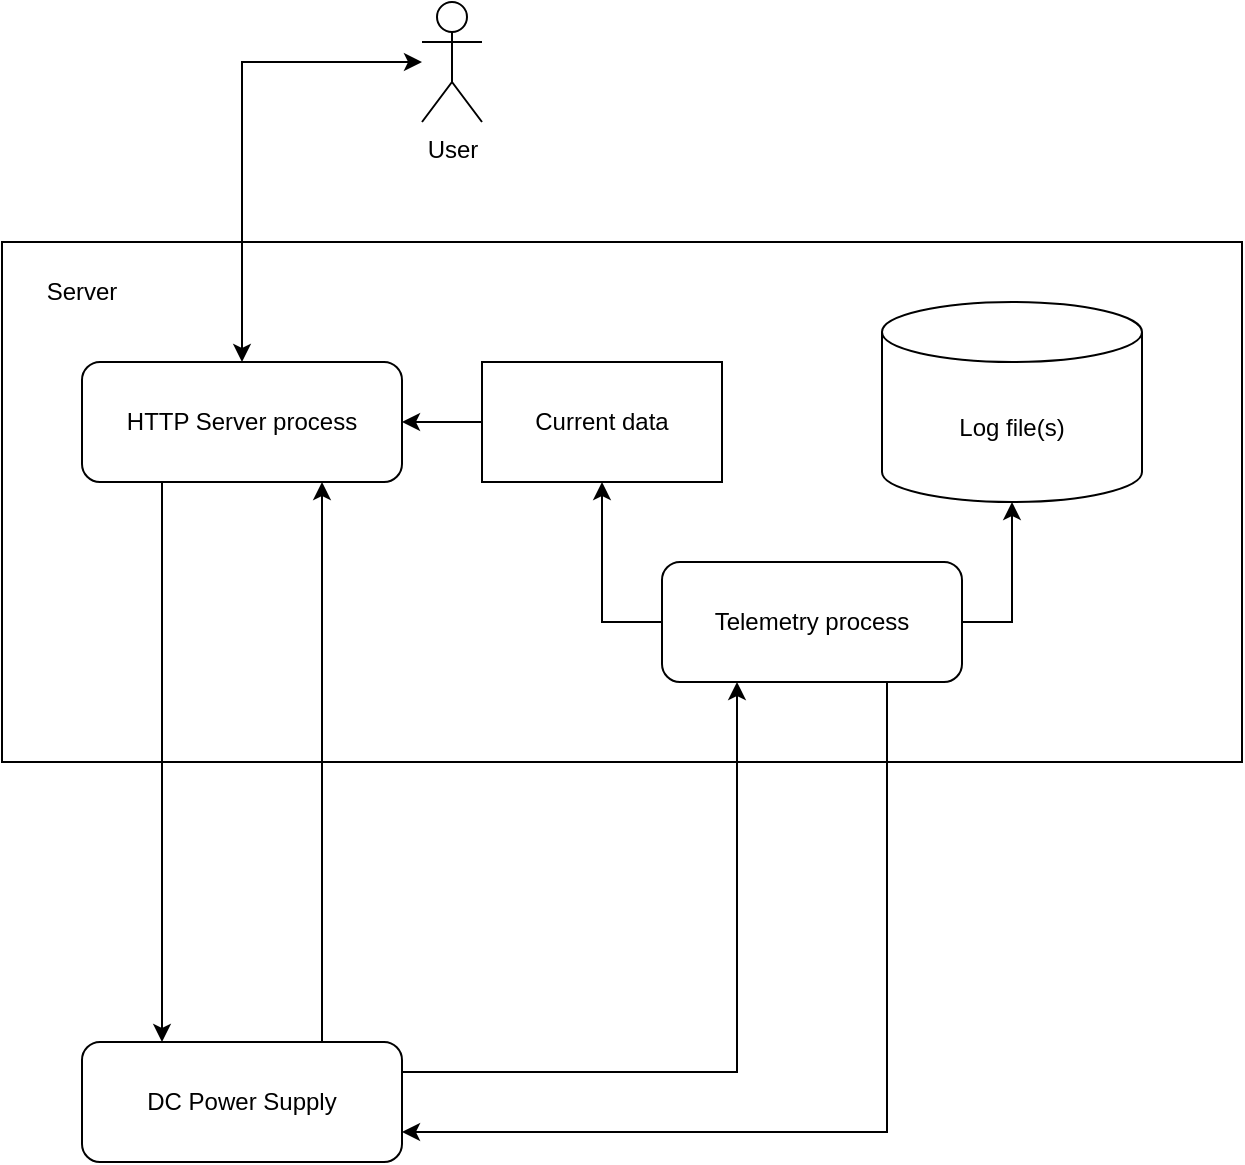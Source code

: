 <mxfile version="20.3.6" type="device"><diagram id="ghXh6PkOSJN0arKondEA" name="Страница 1"><mxGraphModel dx="1422" dy="773" grid="1" gridSize="10" guides="1" tooltips="1" connect="1" arrows="1" fold="1" page="1" pageScale="1" pageWidth="827" pageHeight="1169" math="0" shadow="0"><root><mxCell id="0"/><mxCell id="1" parent="0"/><mxCell id="UHjEiIhSon0n3ff65H14-17" value="" style="rounded=0;whiteSpace=wrap;html=1;" vertex="1" parent="1"><mxGeometry x="70" y="160" width="620" height="260" as="geometry"/></mxCell><mxCell id="UHjEiIhSon0n3ff65H14-21" style="edgeStyle=orthogonalEdgeStyle;rounded=0;orthogonalLoop=1;jettySize=auto;html=1;entryX=0.5;entryY=0;entryDx=0;entryDy=0;startArrow=classic;startFill=1;" edge="1" parent="1" source="UHjEiIhSon0n3ff65H14-1" target="UHjEiIhSon0n3ff65H14-2"><mxGeometry relative="1" as="geometry"/></mxCell><mxCell id="UHjEiIhSon0n3ff65H14-1" value="User" style="shape=umlActor;verticalLabelPosition=bottom;verticalAlign=top;html=1;outlineConnect=0;" vertex="1" parent="1"><mxGeometry x="280" y="40" width="30" height="60" as="geometry"/></mxCell><mxCell id="UHjEiIhSon0n3ff65H14-16" style="edgeStyle=orthogonalEdgeStyle;rounded=0;orthogonalLoop=1;jettySize=auto;html=1;exitX=0.25;exitY=1;exitDx=0;exitDy=0;entryX=0.25;entryY=0;entryDx=0;entryDy=0;" edge="1" parent="1" source="UHjEiIhSon0n3ff65H14-2" target="UHjEiIhSon0n3ff65H14-4"><mxGeometry relative="1" as="geometry"/></mxCell><mxCell id="UHjEiIhSon0n3ff65H14-2" value="HTTP Server process" style="rounded=1;whiteSpace=wrap;html=1;" vertex="1" parent="1"><mxGeometry x="110" y="220" width="160" height="60" as="geometry"/></mxCell><mxCell id="UHjEiIhSon0n3ff65H14-15" style="edgeStyle=orthogonalEdgeStyle;rounded=0;orthogonalLoop=1;jettySize=auto;html=1;exitX=0.75;exitY=0;exitDx=0;exitDy=0;entryX=0.75;entryY=1;entryDx=0;entryDy=0;" edge="1" parent="1" source="UHjEiIhSon0n3ff65H14-4" target="UHjEiIhSon0n3ff65H14-2"><mxGeometry relative="1" as="geometry"/></mxCell><mxCell id="UHjEiIhSon0n3ff65H14-20" style="edgeStyle=orthogonalEdgeStyle;rounded=0;orthogonalLoop=1;jettySize=auto;html=1;exitX=1;exitY=0.25;exitDx=0;exitDy=0;entryX=0.25;entryY=1;entryDx=0;entryDy=0;" edge="1" parent="1" source="UHjEiIhSon0n3ff65H14-4" target="UHjEiIhSon0n3ff65H14-5"><mxGeometry relative="1" as="geometry"/></mxCell><mxCell id="UHjEiIhSon0n3ff65H14-4" value="DC Power Supply" style="rounded=1;whiteSpace=wrap;html=1;" vertex="1" parent="1"><mxGeometry x="110" y="560" width="160" height="60" as="geometry"/></mxCell><mxCell id="UHjEiIhSon0n3ff65H14-9" style="edgeStyle=orthogonalEdgeStyle;rounded=0;orthogonalLoop=1;jettySize=auto;html=1;entryX=0.5;entryY=1;entryDx=0;entryDy=0;exitX=0;exitY=0.5;exitDx=0;exitDy=0;" edge="1" parent="1" source="UHjEiIhSon0n3ff65H14-5" target="UHjEiIhSon0n3ff65H14-10"><mxGeometry relative="1" as="geometry"><mxPoint x="490" y="380" as="targetPoint"/></mxGeometry></mxCell><mxCell id="UHjEiIhSon0n3ff65H14-12" style="edgeStyle=orthogonalEdgeStyle;rounded=0;orthogonalLoop=1;jettySize=auto;html=1;entryX=0.5;entryY=1;entryDx=0;entryDy=0;entryPerimeter=0;exitX=1;exitY=0.5;exitDx=0;exitDy=0;" edge="1" parent="1" source="UHjEiIhSon0n3ff65H14-5" target="UHjEiIhSon0n3ff65H14-11"><mxGeometry relative="1" as="geometry"/></mxCell><mxCell id="UHjEiIhSon0n3ff65H14-19" style="edgeStyle=orthogonalEdgeStyle;rounded=0;orthogonalLoop=1;jettySize=auto;html=1;exitX=0.75;exitY=1;exitDx=0;exitDy=0;entryX=1;entryY=0.75;entryDx=0;entryDy=0;" edge="1" parent="1" source="UHjEiIhSon0n3ff65H14-5" target="UHjEiIhSon0n3ff65H14-4"><mxGeometry relative="1" as="geometry"/></mxCell><mxCell id="UHjEiIhSon0n3ff65H14-5" value="Telemetry process" style="rounded=1;whiteSpace=wrap;html=1;" vertex="1" parent="1"><mxGeometry x="400" y="320" width="150" height="60" as="geometry"/></mxCell><mxCell id="UHjEiIhSon0n3ff65H14-8" style="edgeStyle=orthogonalEdgeStyle;rounded=0;orthogonalLoop=1;jettySize=auto;html=1;entryX=1;entryY=0.5;entryDx=0;entryDy=0;exitX=0;exitY=0.5;exitDx=0;exitDy=0;" edge="1" parent="1" source="UHjEiIhSon0n3ff65H14-10" target="UHjEiIhSon0n3ff65H14-2"><mxGeometry relative="1" as="geometry"><mxPoint x="310" y="380" as="sourcePoint"/></mxGeometry></mxCell><mxCell id="UHjEiIhSon0n3ff65H14-10" value="Current data" style="rounded=0;whiteSpace=wrap;html=1;" vertex="1" parent="1"><mxGeometry x="310" y="220" width="120" height="60" as="geometry"/></mxCell><mxCell id="UHjEiIhSon0n3ff65H14-11" value="Log file(s)" style="shape=cylinder3;whiteSpace=wrap;html=1;boundedLbl=1;backgroundOutline=1;size=15;" vertex="1" parent="1"><mxGeometry x="510" y="190" width="130" height="100" as="geometry"/></mxCell><mxCell id="UHjEiIhSon0n3ff65H14-18" value="Server" style="text;html=1;strokeColor=none;fillColor=none;align=center;verticalAlign=middle;whiteSpace=wrap;rounded=0;" vertex="1" parent="1"><mxGeometry x="80" y="170" width="60" height="30" as="geometry"/></mxCell></root></mxGraphModel></diagram></mxfile>